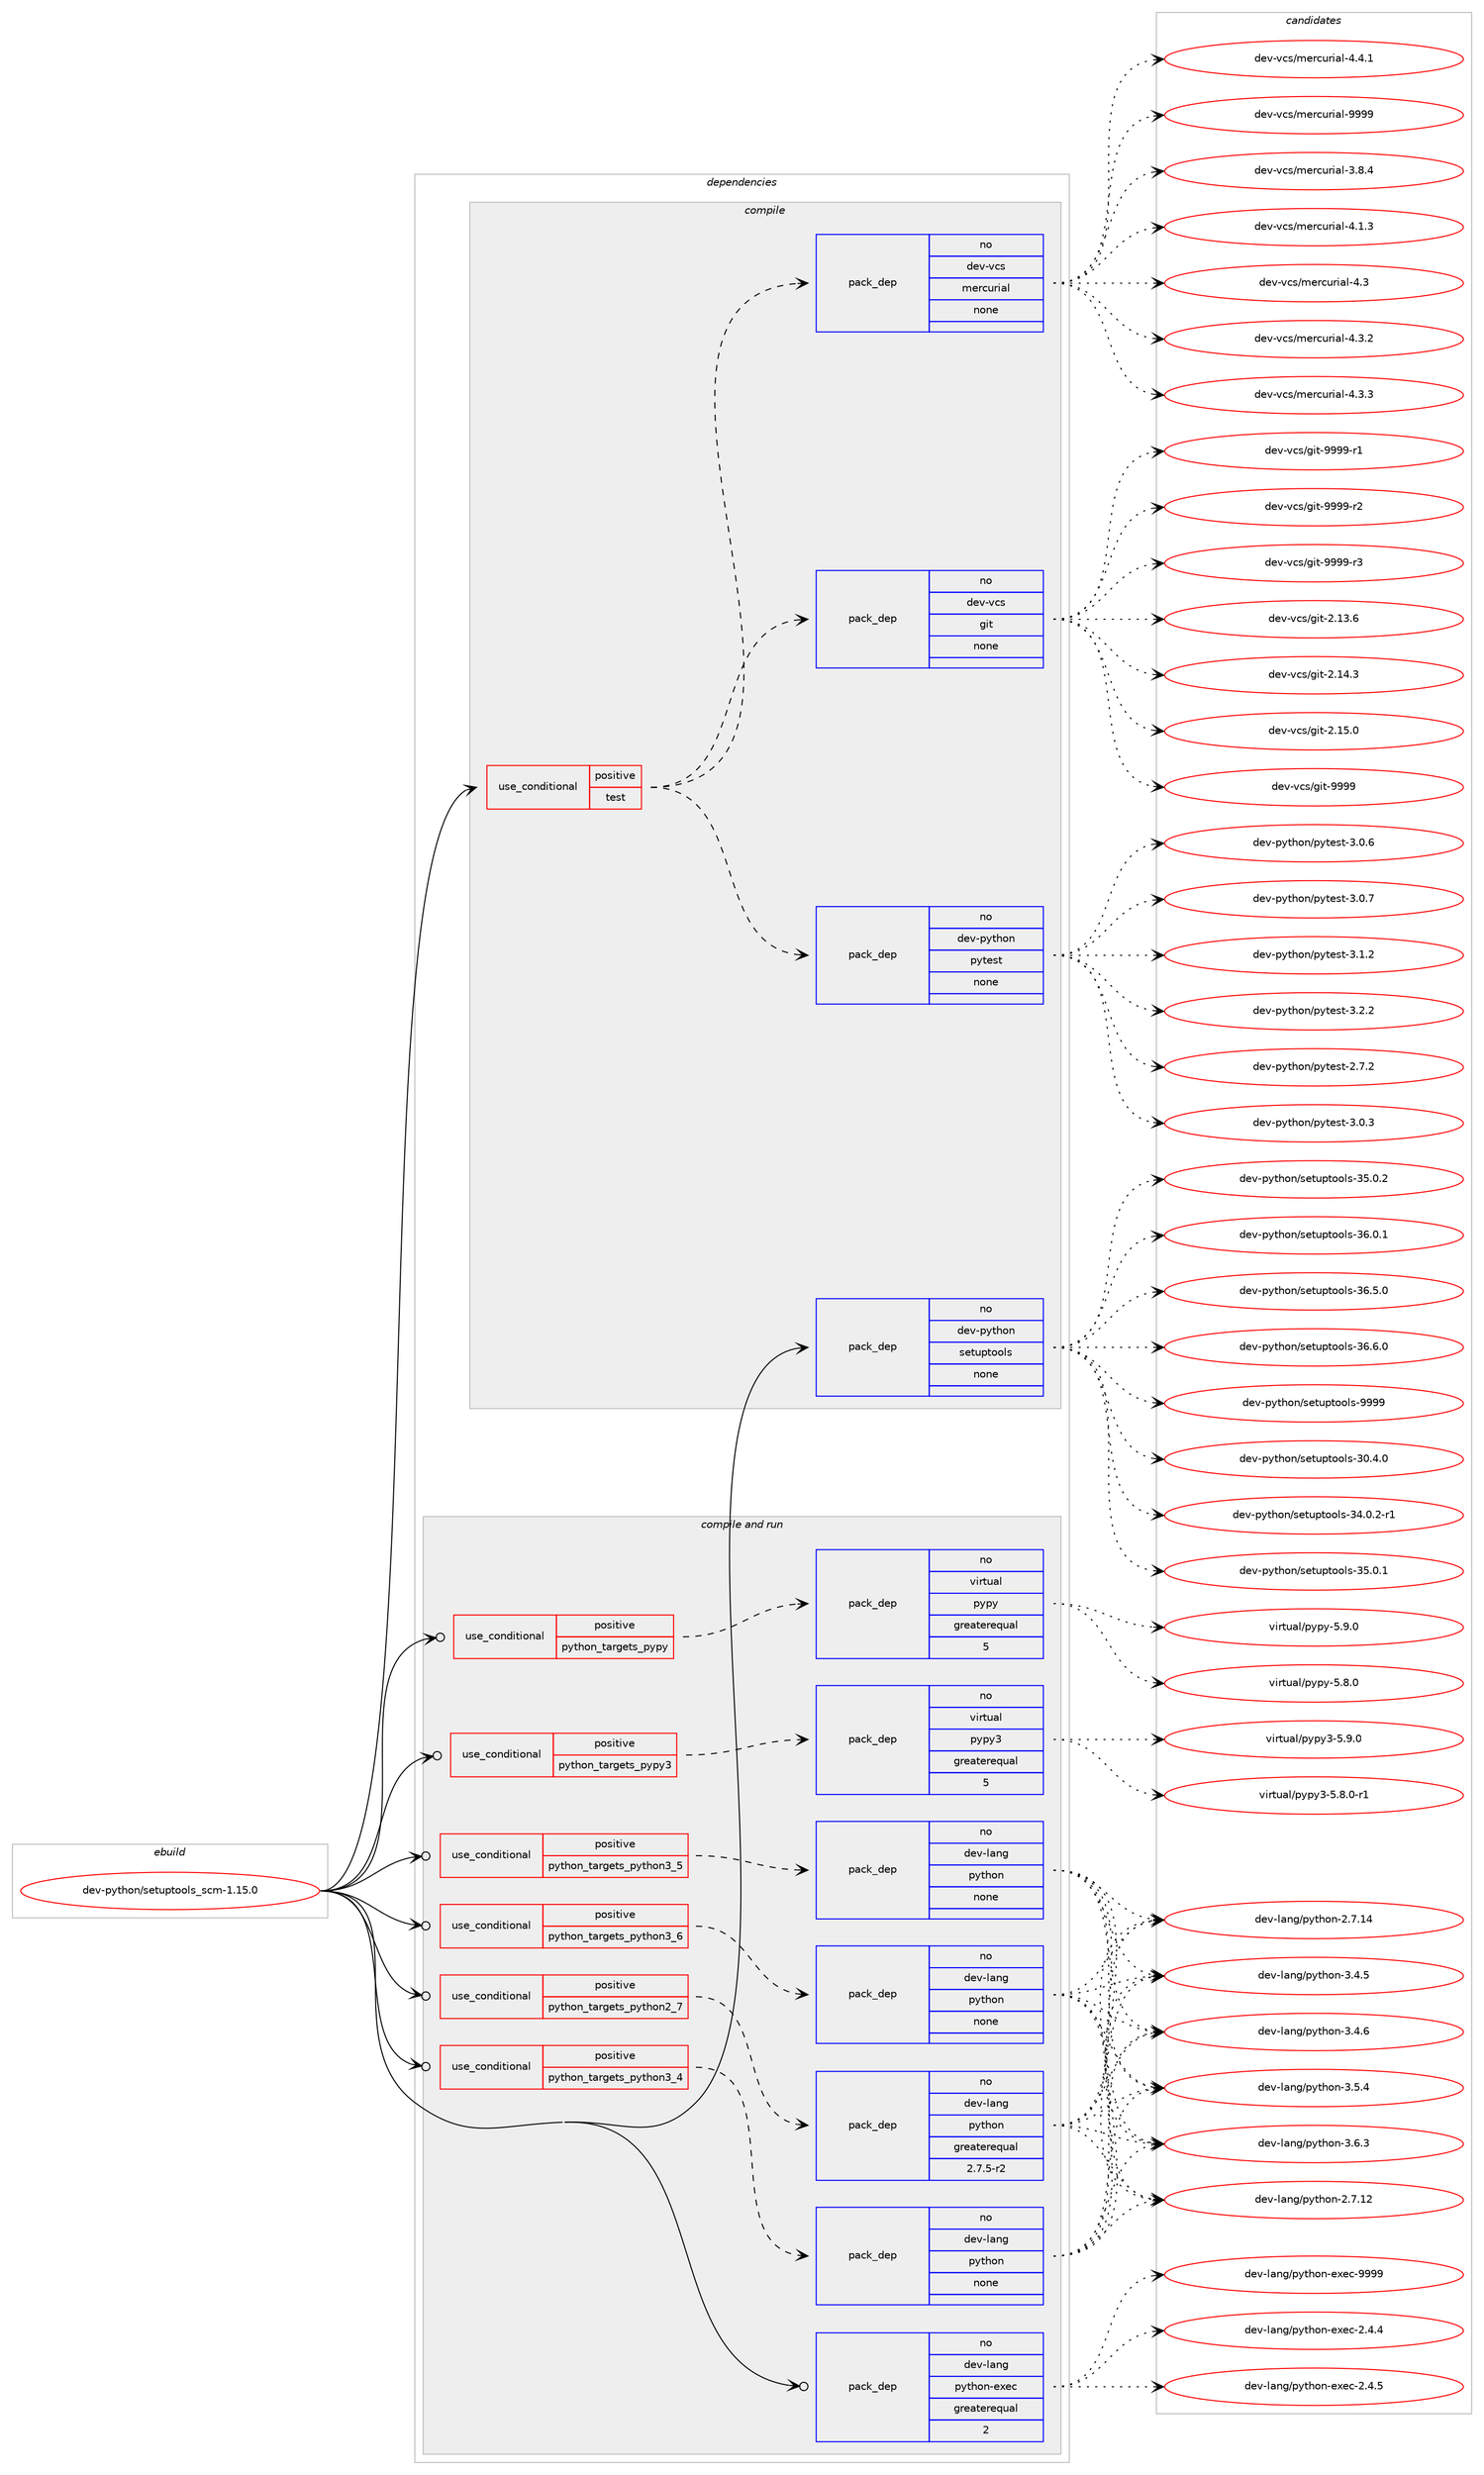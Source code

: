 digraph prolog {

# *************
# Graph options
# *************

newrank=true;
concentrate=true;
compound=true;
graph [rankdir=LR,fontname=Helvetica,fontsize=10,ranksep=1.5];#, ranksep=2.5, nodesep=0.2];
edge  [arrowhead=vee];
node  [fontname=Helvetica,fontsize=10];

# **********
# The ebuild
# **********

subgraph cluster_leftcol {
color=gray;
rank=same;
label=<<i>ebuild</i>>;
id [label="dev-python/setuptools_scm-1.15.0", color=red, width=4, href="../dev-python/setuptools_scm-1.15.0.svg"];
}

# ****************
# The dependencies
# ****************

subgraph cluster_midcol {
color=gray;
label=<<i>dependencies</i>>;
subgraph cluster_compile {
fillcolor="#eeeeee";
style=filled;
label=<<i>compile</i>>;
subgraph cond41601 {
dependency187159 [label=<<TABLE BORDER="0" CELLBORDER="1" CELLSPACING="0" CELLPADDING="4"><TR><TD ROWSPAN="3" CELLPADDING="10">use_conditional</TD></TR><TR><TD>positive</TD></TR><TR><TD>test</TD></TR></TABLE>>, shape=none, color=red];
subgraph pack141604 {
dependency187160 [label=<<TABLE BORDER="0" CELLBORDER="1" CELLSPACING="0" CELLPADDING="4" WIDTH="220"><TR><TD ROWSPAN="6" CELLPADDING="30">pack_dep</TD></TR><TR><TD WIDTH="110">no</TD></TR><TR><TD>dev-python</TD></TR><TR><TD>pytest</TD></TR><TR><TD>none</TD></TR><TR><TD></TD></TR></TABLE>>, shape=none, color=blue];
}
dependency187159:e -> dependency187160:w [weight=20,style="dashed",arrowhead="vee"];
subgraph pack141605 {
dependency187161 [label=<<TABLE BORDER="0" CELLBORDER="1" CELLSPACING="0" CELLPADDING="4" WIDTH="220"><TR><TD ROWSPAN="6" CELLPADDING="30">pack_dep</TD></TR><TR><TD WIDTH="110">no</TD></TR><TR><TD>dev-vcs</TD></TR><TR><TD>git</TD></TR><TR><TD>none</TD></TR><TR><TD></TD></TR></TABLE>>, shape=none, color=blue];
}
dependency187159:e -> dependency187161:w [weight=20,style="dashed",arrowhead="vee"];
subgraph pack141606 {
dependency187162 [label=<<TABLE BORDER="0" CELLBORDER="1" CELLSPACING="0" CELLPADDING="4" WIDTH="220"><TR><TD ROWSPAN="6" CELLPADDING="30">pack_dep</TD></TR><TR><TD WIDTH="110">no</TD></TR><TR><TD>dev-vcs</TD></TR><TR><TD>mercurial</TD></TR><TR><TD>none</TD></TR><TR><TD></TD></TR></TABLE>>, shape=none, color=blue];
}
dependency187159:e -> dependency187162:w [weight=20,style="dashed",arrowhead="vee"];
}
id:e -> dependency187159:w [weight=20,style="solid",arrowhead="vee"];
subgraph pack141607 {
dependency187163 [label=<<TABLE BORDER="0" CELLBORDER="1" CELLSPACING="0" CELLPADDING="4" WIDTH="220"><TR><TD ROWSPAN="6" CELLPADDING="30">pack_dep</TD></TR><TR><TD WIDTH="110">no</TD></TR><TR><TD>dev-python</TD></TR><TR><TD>setuptools</TD></TR><TR><TD>none</TD></TR><TR><TD></TD></TR></TABLE>>, shape=none, color=blue];
}
id:e -> dependency187163:w [weight=20,style="solid",arrowhead="vee"];
}
subgraph cluster_compileandrun {
fillcolor="#eeeeee";
style=filled;
label=<<i>compile and run</i>>;
subgraph cond41602 {
dependency187164 [label=<<TABLE BORDER="0" CELLBORDER="1" CELLSPACING="0" CELLPADDING="4"><TR><TD ROWSPAN="3" CELLPADDING="10">use_conditional</TD></TR><TR><TD>positive</TD></TR><TR><TD>python_targets_pypy</TD></TR></TABLE>>, shape=none, color=red];
subgraph pack141608 {
dependency187165 [label=<<TABLE BORDER="0" CELLBORDER="1" CELLSPACING="0" CELLPADDING="4" WIDTH="220"><TR><TD ROWSPAN="6" CELLPADDING="30">pack_dep</TD></TR><TR><TD WIDTH="110">no</TD></TR><TR><TD>virtual</TD></TR><TR><TD>pypy</TD></TR><TR><TD>greaterequal</TD></TR><TR><TD>5</TD></TR></TABLE>>, shape=none, color=blue];
}
dependency187164:e -> dependency187165:w [weight=20,style="dashed",arrowhead="vee"];
}
id:e -> dependency187164:w [weight=20,style="solid",arrowhead="odotvee"];
subgraph cond41603 {
dependency187166 [label=<<TABLE BORDER="0" CELLBORDER="1" CELLSPACING="0" CELLPADDING="4"><TR><TD ROWSPAN="3" CELLPADDING="10">use_conditional</TD></TR><TR><TD>positive</TD></TR><TR><TD>python_targets_pypy3</TD></TR></TABLE>>, shape=none, color=red];
subgraph pack141609 {
dependency187167 [label=<<TABLE BORDER="0" CELLBORDER="1" CELLSPACING="0" CELLPADDING="4" WIDTH="220"><TR><TD ROWSPAN="6" CELLPADDING="30">pack_dep</TD></TR><TR><TD WIDTH="110">no</TD></TR><TR><TD>virtual</TD></TR><TR><TD>pypy3</TD></TR><TR><TD>greaterequal</TD></TR><TR><TD>5</TD></TR></TABLE>>, shape=none, color=blue];
}
dependency187166:e -> dependency187167:w [weight=20,style="dashed",arrowhead="vee"];
}
id:e -> dependency187166:w [weight=20,style="solid",arrowhead="odotvee"];
subgraph cond41604 {
dependency187168 [label=<<TABLE BORDER="0" CELLBORDER="1" CELLSPACING="0" CELLPADDING="4"><TR><TD ROWSPAN="3" CELLPADDING="10">use_conditional</TD></TR><TR><TD>positive</TD></TR><TR><TD>python_targets_python2_7</TD></TR></TABLE>>, shape=none, color=red];
subgraph pack141610 {
dependency187169 [label=<<TABLE BORDER="0" CELLBORDER="1" CELLSPACING="0" CELLPADDING="4" WIDTH="220"><TR><TD ROWSPAN="6" CELLPADDING="30">pack_dep</TD></TR><TR><TD WIDTH="110">no</TD></TR><TR><TD>dev-lang</TD></TR><TR><TD>python</TD></TR><TR><TD>greaterequal</TD></TR><TR><TD>2.7.5-r2</TD></TR></TABLE>>, shape=none, color=blue];
}
dependency187168:e -> dependency187169:w [weight=20,style="dashed",arrowhead="vee"];
}
id:e -> dependency187168:w [weight=20,style="solid",arrowhead="odotvee"];
subgraph cond41605 {
dependency187170 [label=<<TABLE BORDER="0" CELLBORDER="1" CELLSPACING="0" CELLPADDING="4"><TR><TD ROWSPAN="3" CELLPADDING="10">use_conditional</TD></TR><TR><TD>positive</TD></TR><TR><TD>python_targets_python3_4</TD></TR></TABLE>>, shape=none, color=red];
subgraph pack141611 {
dependency187171 [label=<<TABLE BORDER="0" CELLBORDER="1" CELLSPACING="0" CELLPADDING="4" WIDTH="220"><TR><TD ROWSPAN="6" CELLPADDING="30">pack_dep</TD></TR><TR><TD WIDTH="110">no</TD></TR><TR><TD>dev-lang</TD></TR><TR><TD>python</TD></TR><TR><TD>none</TD></TR><TR><TD></TD></TR></TABLE>>, shape=none, color=blue];
}
dependency187170:e -> dependency187171:w [weight=20,style="dashed",arrowhead="vee"];
}
id:e -> dependency187170:w [weight=20,style="solid",arrowhead="odotvee"];
subgraph cond41606 {
dependency187172 [label=<<TABLE BORDER="0" CELLBORDER="1" CELLSPACING="0" CELLPADDING="4"><TR><TD ROWSPAN="3" CELLPADDING="10">use_conditional</TD></TR><TR><TD>positive</TD></TR><TR><TD>python_targets_python3_5</TD></TR></TABLE>>, shape=none, color=red];
subgraph pack141612 {
dependency187173 [label=<<TABLE BORDER="0" CELLBORDER="1" CELLSPACING="0" CELLPADDING="4" WIDTH="220"><TR><TD ROWSPAN="6" CELLPADDING="30">pack_dep</TD></TR><TR><TD WIDTH="110">no</TD></TR><TR><TD>dev-lang</TD></TR><TR><TD>python</TD></TR><TR><TD>none</TD></TR><TR><TD></TD></TR></TABLE>>, shape=none, color=blue];
}
dependency187172:e -> dependency187173:w [weight=20,style="dashed",arrowhead="vee"];
}
id:e -> dependency187172:w [weight=20,style="solid",arrowhead="odotvee"];
subgraph cond41607 {
dependency187174 [label=<<TABLE BORDER="0" CELLBORDER="1" CELLSPACING="0" CELLPADDING="4"><TR><TD ROWSPAN="3" CELLPADDING="10">use_conditional</TD></TR><TR><TD>positive</TD></TR><TR><TD>python_targets_python3_6</TD></TR></TABLE>>, shape=none, color=red];
subgraph pack141613 {
dependency187175 [label=<<TABLE BORDER="0" CELLBORDER="1" CELLSPACING="0" CELLPADDING="4" WIDTH="220"><TR><TD ROWSPAN="6" CELLPADDING="30">pack_dep</TD></TR><TR><TD WIDTH="110">no</TD></TR><TR><TD>dev-lang</TD></TR><TR><TD>python</TD></TR><TR><TD>none</TD></TR><TR><TD></TD></TR></TABLE>>, shape=none, color=blue];
}
dependency187174:e -> dependency187175:w [weight=20,style="dashed",arrowhead="vee"];
}
id:e -> dependency187174:w [weight=20,style="solid",arrowhead="odotvee"];
subgraph pack141614 {
dependency187176 [label=<<TABLE BORDER="0" CELLBORDER="1" CELLSPACING="0" CELLPADDING="4" WIDTH="220"><TR><TD ROWSPAN="6" CELLPADDING="30">pack_dep</TD></TR><TR><TD WIDTH="110">no</TD></TR><TR><TD>dev-lang</TD></TR><TR><TD>python-exec</TD></TR><TR><TD>greaterequal</TD></TR><TR><TD>2</TD></TR></TABLE>>, shape=none, color=blue];
}
id:e -> dependency187176:w [weight=20,style="solid",arrowhead="odotvee"];
}
subgraph cluster_run {
fillcolor="#eeeeee";
style=filled;
label=<<i>run</i>>;
}
}

# **************
# The candidates
# **************

subgraph cluster_choices {
rank=same;
color=gray;
label=<<i>candidates</i>>;

subgraph choice141604 {
color=black;
nodesep=1;
choice1001011184511212111610411111047112121116101115116455046554650 [label="dev-python/pytest-2.7.2", color=red, width=4,href="../dev-python/pytest-2.7.2.svg"];
choice1001011184511212111610411111047112121116101115116455146484651 [label="dev-python/pytest-3.0.3", color=red, width=4,href="../dev-python/pytest-3.0.3.svg"];
choice1001011184511212111610411111047112121116101115116455146484654 [label="dev-python/pytest-3.0.6", color=red, width=4,href="../dev-python/pytest-3.0.6.svg"];
choice1001011184511212111610411111047112121116101115116455146484655 [label="dev-python/pytest-3.0.7", color=red, width=4,href="../dev-python/pytest-3.0.7.svg"];
choice1001011184511212111610411111047112121116101115116455146494650 [label="dev-python/pytest-3.1.2", color=red, width=4,href="../dev-python/pytest-3.1.2.svg"];
choice1001011184511212111610411111047112121116101115116455146504650 [label="dev-python/pytest-3.2.2", color=red, width=4,href="../dev-python/pytest-3.2.2.svg"];
dependency187160:e -> choice1001011184511212111610411111047112121116101115116455046554650:w [style=dotted,weight="100"];
dependency187160:e -> choice1001011184511212111610411111047112121116101115116455146484651:w [style=dotted,weight="100"];
dependency187160:e -> choice1001011184511212111610411111047112121116101115116455146484654:w [style=dotted,weight="100"];
dependency187160:e -> choice1001011184511212111610411111047112121116101115116455146484655:w [style=dotted,weight="100"];
dependency187160:e -> choice1001011184511212111610411111047112121116101115116455146494650:w [style=dotted,weight="100"];
dependency187160:e -> choice1001011184511212111610411111047112121116101115116455146504650:w [style=dotted,weight="100"];
}
subgraph choice141605 {
color=black;
nodesep=1;
choice10010111845118991154710310511645504649514654 [label="dev-vcs/git-2.13.6", color=red, width=4,href="../dev-vcs/git-2.13.6.svg"];
choice10010111845118991154710310511645504649524651 [label="dev-vcs/git-2.14.3", color=red, width=4,href="../dev-vcs/git-2.14.3.svg"];
choice10010111845118991154710310511645504649534648 [label="dev-vcs/git-2.15.0", color=red, width=4,href="../dev-vcs/git-2.15.0.svg"];
choice1001011184511899115471031051164557575757 [label="dev-vcs/git-9999", color=red, width=4,href="../dev-vcs/git-9999.svg"];
choice10010111845118991154710310511645575757574511449 [label="dev-vcs/git-9999-r1", color=red, width=4,href="../dev-vcs/git-9999-r1.svg"];
choice10010111845118991154710310511645575757574511450 [label="dev-vcs/git-9999-r2", color=red, width=4,href="../dev-vcs/git-9999-r2.svg"];
choice10010111845118991154710310511645575757574511451 [label="dev-vcs/git-9999-r3", color=red, width=4,href="../dev-vcs/git-9999-r3.svg"];
dependency187161:e -> choice10010111845118991154710310511645504649514654:w [style=dotted,weight="100"];
dependency187161:e -> choice10010111845118991154710310511645504649524651:w [style=dotted,weight="100"];
dependency187161:e -> choice10010111845118991154710310511645504649534648:w [style=dotted,weight="100"];
dependency187161:e -> choice1001011184511899115471031051164557575757:w [style=dotted,weight="100"];
dependency187161:e -> choice10010111845118991154710310511645575757574511449:w [style=dotted,weight="100"];
dependency187161:e -> choice10010111845118991154710310511645575757574511450:w [style=dotted,weight="100"];
dependency187161:e -> choice10010111845118991154710310511645575757574511451:w [style=dotted,weight="100"];
}
subgraph choice141606 {
color=black;
nodesep=1;
choice1001011184511899115471091011149911711410597108455146564652 [label="dev-vcs/mercurial-3.8.4", color=red, width=4,href="../dev-vcs/mercurial-3.8.4.svg"];
choice1001011184511899115471091011149911711410597108455246494651 [label="dev-vcs/mercurial-4.1.3", color=red, width=4,href="../dev-vcs/mercurial-4.1.3.svg"];
choice100101118451189911547109101114991171141059710845524651 [label="dev-vcs/mercurial-4.3", color=red, width=4,href="../dev-vcs/mercurial-4.3.svg"];
choice1001011184511899115471091011149911711410597108455246514650 [label="dev-vcs/mercurial-4.3.2", color=red, width=4,href="../dev-vcs/mercurial-4.3.2.svg"];
choice1001011184511899115471091011149911711410597108455246514651 [label="dev-vcs/mercurial-4.3.3", color=red, width=4,href="../dev-vcs/mercurial-4.3.3.svg"];
choice1001011184511899115471091011149911711410597108455246524649 [label="dev-vcs/mercurial-4.4.1", color=red, width=4,href="../dev-vcs/mercurial-4.4.1.svg"];
choice10010111845118991154710910111499117114105971084557575757 [label="dev-vcs/mercurial-9999", color=red, width=4,href="../dev-vcs/mercurial-9999.svg"];
dependency187162:e -> choice1001011184511899115471091011149911711410597108455146564652:w [style=dotted,weight="100"];
dependency187162:e -> choice1001011184511899115471091011149911711410597108455246494651:w [style=dotted,weight="100"];
dependency187162:e -> choice100101118451189911547109101114991171141059710845524651:w [style=dotted,weight="100"];
dependency187162:e -> choice1001011184511899115471091011149911711410597108455246514650:w [style=dotted,weight="100"];
dependency187162:e -> choice1001011184511899115471091011149911711410597108455246514651:w [style=dotted,weight="100"];
dependency187162:e -> choice1001011184511899115471091011149911711410597108455246524649:w [style=dotted,weight="100"];
dependency187162:e -> choice10010111845118991154710910111499117114105971084557575757:w [style=dotted,weight="100"];
}
subgraph choice141607 {
color=black;
nodesep=1;
choice100101118451121211161041111104711510111611711211611111110811545514846524648 [label="dev-python/setuptools-30.4.0", color=red, width=4,href="../dev-python/setuptools-30.4.0.svg"];
choice1001011184511212111610411111047115101116117112116111111108115455152464846504511449 [label="dev-python/setuptools-34.0.2-r1", color=red, width=4,href="../dev-python/setuptools-34.0.2-r1.svg"];
choice100101118451121211161041111104711510111611711211611111110811545515346484649 [label="dev-python/setuptools-35.0.1", color=red, width=4,href="../dev-python/setuptools-35.0.1.svg"];
choice100101118451121211161041111104711510111611711211611111110811545515346484650 [label="dev-python/setuptools-35.0.2", color=red, width=4,href="../dev-python/setuptools-35.0.2.svg"];
choice100101118451121211161041111104711510111611711211611111110811545515446484649 [label="dev-python/setuptools-36.0.1", color=red, width=4,href="../dev-python/setuptools-36.0.1.svg"];
choice100101118451121211161041111104711510111611711211611111110811545515446534648 [label="dev-python/setuptools-36.5.0", color=red, width=4,href="../dev-python/setuptools-36.5.0.svg"];
choice100101118451121211161041111104711510111611711211611111110811545515446544648 [label="dev-python/setuptools-36.6.0", color=red, width=4,href="../dev-python/setuptools-36.6.0.svg"];
choice10010111845112121116104111110471151011161171121161111111081154557575757 [label="dev-python/setuptools-9999", color=red, width=4,href="../dev-python/setuptools-9999.svg"];
dependency187163:e -> choice100101118451121211161041111104711510111611711211611111110811545514846524648:w [style=dotted,weight="100"];
dependency187163:e -> choice1001011184511212111610411111047115101116117112116111111108115455152464846504511449:w [style=dotted,weight="100"];
dependency187163:e -> choice100101118451121211161041111104711510111611711211611111110811545515346484649:w [style=dotted,weight="100"];
dependency187163:e -> choice100101118451121211161041111104711510111611711211611111110811545515346484650:w [style=dotted,weight="100"];
dependency187163:e -> choice100101118451121211161041111104711510111611711211611111110811545515446484649:w [style=dotted,weight="100"];
dependency187163:e -> choice100101118451121211161041111104711510111611711211611111110811545515446534648:w [style=dotted,weight="100"];
dependency187163:e -> choice100101118451121211161041111104711510111611711211611111110811545515446544648:w [style=dotted,weight="100"];
dependency187163:e -> choice10010111845112121116104111110471151011161171121161111111081154557575757:w [style=dotted,weight="100"];
}
subgraph choice141608 {
color=black;
nodesep=1;
choice1181051141161179710847112121112121455346564648 [label="virtual/pypy-5.8.0", color=red, width=4,href="../virtual/pypy-5.8.0.svg"];
choice1181051141161179710847112121112121455346574648 [label="virtual/pypy-5.9.0", color=red, width=4,href="../virtual/pypy-5.9.0.svg"];
dependency187165:e -> choice1181051141161179710847112121112121455346564648:w [style=dotted,weight="100"];
dependency187165:e -> choice1181051141161179710847112121112121455346574648:w [style=dotted,weight="100"];
}
subgraph choice141609 {
color=black;
nodesep=1;
choice1181051141161179710847112121112121514553465646484511449 [label="virtual/pypy3-5.8.0-r1", color=red, width=4,href="../virtual/pypy3-5.8.0-r1.svg"];
choice118105114116117971084711212111212151455346574648 [label="virtual/pypy3-5.9.0", color=red, width=4,href="../virtual/pypy3-5.9.0.svg"];
dependency187167:e -> choice1181051141161179710847112121112121514553465646484511449:w [style=dotted,weight="100"];
dependency187167:e -> choice118105114116117971084711212111212151455346574648:w [style=dotted,weight="100"];
}
subgraph choice141610 {
color=black;
nodesep=1;
choice10010111845108971101034711212111610411111045504655464950 [label="dev-lang/python-2.7.12", color=red, width=4,href="../dev-lang/python-2.7.12.svg"];
choice10010111845108971101034711212111610411111045504655464952 [label="dev-lang/python-2.7.14", color=red, width=4,href="../dev-lang/python-2.7.14.svg"];
choice100101118451089711010347112121116104111110455146524653 [label="dev-lang/python-3.4.5", color=red, width=4,href="../dev-lang/python-3.4.5.svg"];
choice100101118451089711010347112121116104111110455146524654 [label="dev-lang/python-3.4.6", color=red, width=4,href="../dev-lang/python-3.4.6.svg"];
choice100101118451089711010347112121116104111110455146534652 [label="dev-lang/python-3.5.4", color=red, width=4,href="../dev-lang/python-3.5.4.svg"];
choice100101118451089711010347112121116104111110455146544651 [label="dev-lang/python-3.6.3", color=red, width=4,href="../dev-lang/python-3.6.3.svg"];
dependency187169:e -> choice10010111845108971101034711212111610411111045504655464950:w [style=dotted,weight="100"];
dependency187169:e -> choice10010111845108971101034711212111610411111045504655464952:w [style=dotted,weight="100"];
dependency187169:e -> choice100101118451089711010347112121116104111110455146524653:w [style=dotted,weight="100"];
dependency187169:e -> choice100101118451089711010347112121116104111110455146524654:w [style=dotted,weight="100"];
dependency187169:e -> choice100101118451089711010347112121116104111110455146534652:w [style=dotted,weight="100"];
dependency187169:e -> choice100101118451089711010347112121116104111110455146544651:w [style=dotted,weight="100"];
}
subgraph choice141611 {
color=black;
nodesep=1;
choice10010111845108971101034711212111610411111045504655464950 [label="dev-lang/python-2.7.12", color=red, width=4,href="../dev-lang/python-2.7.12.svg"];
choice10010111845108971101034711212111610411111045504655464952 [label="dev-lang/python-2.7.14", color=red, width=4,href="../dev-lang/python-2.7.14.svg"];
choice100101118451089711010347112121116104111110455146524653 [label="dev-lang/python-3.4.5", color=red, width=4,href="../dev-lang/python-3.4.5.svg"];
choice100101118451089711010347112121116104111110455146524654 [label="dev-lang/python-3.4.6", color=red, width=4,href="../dev-lang/python-3.4.6.svg"];
choice100101118451089711010347112121116104111110455146534652 [label="dev-lang/python-3.5.4", color=red, width=4,href="../dev-lang/python-3.5.4.svg"];
choice100101118451089711010347112121116104111110455146544651 [label="dev-lang/python-3.6.3", color=red, width=4,href="../dev-lang/python-3.6.3.svg"];
dependency187171:e -> choice10010111845108971101034711212111610411111045504655464950:w [style=dotted,weight="100"];
dependency187171:e -> choice10010111845108971101034711212111610411111045504655464952:w [style=dotted,weight="100"];
dependency187171:e -> choice100101118451089711010347112121116104111110455146524653:w [style=dotted,weight="100"];
dependency187171:e -> choice100101118451089711010347112121116104111110455146524654:w [style=dotted,weight="100"];
dependency187171:e -> choice100101118451089711010347112121116104111110455146534652:w [style=dotted,weight="100"];
dependency187171:e -> choice100101118451089711010347112121116104111110455146544651:w [style=dotted,weight="100"];
}
subgraph choice141612 {
color=black;
nodesep=1;
choice10010111845108971101034711212111610411111045504655464950 [label="dev-lang/python-2.7.12", color=red, width=4,href="../dev-lang/python-2.7.12.svg"];
choice10010111845108971101034711212111610411111045504655464952 [label="dev-lang/python-2.7.14", color=red, width=4,href="../dev-lang/python-2.7.14.svg"];
choice100101118451089711010347112121116104111110455146524653 [label="dev-lang/python-3.4.5", color=red, width=4,href="../dev-lang/python-3.4.5.svg"];
choice100101118451089711010347112121116104111110455146524654 [label="dev-lang/python-3.4.6", color=red, width=4,href="../dev-lang/python-3.4.6.svg"];
choice100101118451089711010347112121116104111110455146534652 [label="dev-lang/python-3.5.4", color=red, width=4,href="../dev-lang/python-3.5.4.svg"];
choice100101118451089711010347112121116104111110455146544651 [label="dev-lang/python-3.6.3", color=red, width=4,href="../dev-lang/python-3.6.3.svg"];
dependency187173:e -> choice10010111845108971101034711212111610411111045504655464950:w [style=dotted,weight="100"];
dependency187173:e -> choice10010111845108971101034711212111610411111045504655464952:w [style=dotted,weight="100"];
dependency187173:e -> choice100101118451089711010347112121116104111110455146524653:w [style=dotted,weight="100"];
dependency187173:e -> choice100101118451089711010347112121116104111110455146524654:w [style=dotted,weight="100"];
dependency187173:e -> choice100101118451089711010347112121116104111110455146534652:w [style=dotted,weight="100"];
dependency187173:e -> choice100101118451089711010347112121116104111110455146544651:w [style=dotted,weight="100"];
}
subgraph choice141613 {
color=black;
nodesep=1;
choice10010111845108971101034711212111610411111045504655464950 [label="dev-lang/python-2.7.12", color=red, width=4,href="../dev-lang/python-2.7.12.svg"];
choice10010111845108971101034711212111610411111045504655464952 [label="dev-lang/python-2.7.14", color=red, width=4,href="../dev-lang/python-2.7.14.svg"];
choice100101118451089711010347112121116104111110455146524653 [label="dev-lang/python-3.4.5", color=red, width=4,href="../dev-lang/python-3.4.5.svg"];
choice100101118451089711010347112121116104111110455146524654 [label="dev-lang/python-3.4.6", color=red, width=4,href="../dev-lang/python-3.4.6.svg"];
choice100101118451089711010347112121116104111110455146534652 [label="dev-lang/python-3.5.4", color=red, width=4,href="../dev-lang/python-3.5.4.svg"];
choice100101118451089711010347112121116104111110455146544651 [label="dev-lang/python-3.6.3", color=red, width=4,href="../dev-lang/python-3.6.3.svg"];
dependency187175:e -> choice10010111845108971101034711212111610411111045504655464950:w [style=dotted,weight="100"];
dependency187175:e -> choice10010111845108971101034711212111610411111045504655464952:w [style=dotted,weight="100"];
dependency187175:e -> choice100101118451089711010347112121116104111110455146524653:w [style=dotted,weight="100"];
dependency187175:e -> choice100101118451089711010347112121116104111110455146524654:w [style=dotted,weight="100"];
dependency187175:e -> choice100101118451089711010347112121116104111110455146534652:w [style=dotted,weight="100"];
dependency187175:e -> choice100101118451089711010347112121116104111110455146544651:w [style=dotted,weight="100"];
}
subgraph choice141614 {
color=black;
nodesep=1;
choice1001011184510897110103471121211161041111104510112010199455046524652 [label="dev-lang/python-exec-2.4.4", color=red, width=4,href="../dev-lang/python-exec-2.4.4.svg"];
choice1001011184510897110103471121211161041111104510112010199455046524653 [label="dev-lang/python-exec-2.4.5", color=red, width=4,href="../dev-lang/python-exec-2.4.5.svg"];
choice10010111845108971101034711212111610411111045101120101994557575757 [label="dev-lang/python-exec-9999", color=red, width=4,href="../dev-lang/python-exec-9999.svg"];
dependency187176:e -> choice1001011184510897110103471121211161041111104510112010199455046524652:w [style=dotted,weight="100"];
dependency187176:e -> choice1001011184510897110103471121211161041111104510112010199455046524653:w [style=dotted,weight="100"];
dependency187176:e -> choice10010111845108971101034711212111610411111045101120101994557575757:w [style=dotted,weight="100"];
}
}

}
